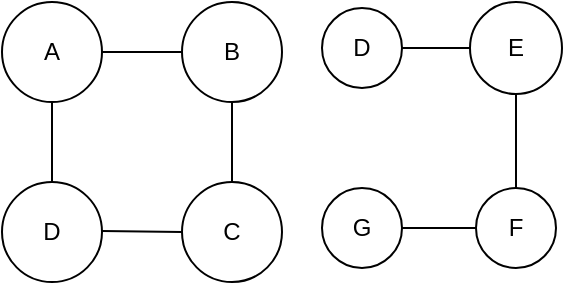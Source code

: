 <mxfile version="21.6.6" type="github">
  <diagram name="Page-1" id="-oEIKSZUtXxy4W6JQqp0">
    <mxGraphModel dx="842" dy="457" grid="1" gridSize="10" guides="1" tooltips="1" connect="1" arrows="1" fold="1" page="1" pageScale="1" pageWidth="827" pageHeight="1169" math="0" shadow="0">
      <root>
        <mxCell id="0" />
        <mxCell id="1" parent="0" />
        <mxCell id="hzjN84aZJDGcMtRYpI13-1" value="A" style="ellipse;whiteSpace=wrap;html=1;aspect=fixed;" vertex="1" parent="1">
          <mxGeometry x="150" y="270" width="50" height="50" as="geometry" />
        </mxCell>
        <mxCell id="hzjN84aZJDGcMtRYpI13-2" value="B" style="ellipse;whiteSpace=wrap;html=1;aspect=fixed;" vertex="1" parent="1">
          <mxGeometry x="240" y="270" width="50" height="50" as="geometry" />
        </mxCell>
        <mxCell id="hzjN84aZJDGcMtRYpI13-3" value="D" style="ellipse;whiteSpace=wrap;html=1;aspect=fixed;" vertex="1" parent="1">
          <mxGeometry x="310" y="273" width="40" height="40" as="geometry" />
        </mxCell>
        <mxCell id="hzjN84aZJDGcMtRYpI13-4" value="E" style="ellipse;whiteSpace=wrap;html=1;aspect=fixed;" vertex="1" parent="1">
          <mxGeometry x="384" y="270" width="46" height="46" as="geometry" />
        </mxCell>
        <mxCell id="hzjN84aZJDGcMtRYpI13-5" value="D" style="ellipse;whiteSpace=wrap;html=1;aspect=fixed;" vertex="1" parent="1">
          <mxGeometry x="150" y="360" width="50" height="50" as="geometry" />
        </mxCell>
        <mxCell id="hzjN84aZJDGcMtRYpI13-6" value="C" style="ellipse;whiteSpace=wrap;html=1;aspect=fixed;" vertex="1" parent="1">
          <mxGeometry x="240" y="360" width="50" height="50" as="geometry" />
        </mxCell>
        <mxCell id="hzjN84aZJDGcMtRYpI13-7" value="G" style="ellipse;whiteSpace=wrap;html=1;aspect=fixed;" vertex="1" parent="1">
          <mxGeometry x="310" y="363" width="40" height="40" as="geometry" />
        </mxCell>
        <mxCell id="hzjN84aZJDGcMtRYpI13-8" value="F" style="ellipse;whiteSpace=wrap;html=1;aspect=fixed;" vertex="1" parent="1">
          <mxGeometry x="387" y="363" width="40" height="40" as="geometry" />
        </mxCell>
        <mxCell id="hzjN84aZJDGcMtRYpI13-11" value="" style="endArrow=none;html=1;rounded=0;entryX=0;entryY=0.5;entryDx=0;entryDy=0;exitX=1;exitY=0.5;exitDx=0;exitDy=0;" edge="1" parent="1" source="hzjN84aZJDGcMtRYpI13-1" target="hzjN84aZJDGcMtRYpI13-2">
          <mxGeometry width="50" height="50" relative="1" as="geometry">
            <mxPoint x="200" y="210" as="sourcePoint" />
            <mxPoint x="250" y="160" as="targetPoint" />
          </mxGeometry>
        </mxCell>
        <mxCell id="hzjN84aZJDGcMtRYpI13-13" value="" style="endArrow=none;html=1;rounded=0;exitX=1;exitY=0.5;exitDx=0;exitDy=0;" edge="1" parent="1">
          <mxGeometry width="50" height="50" relative="1" as="geometry">
            <mxPoint x="200" y="384.5" as="sourcePoint" />
            <mxPoint x="240" y="385" as="targetPoint" />
          </mxGeometry>
        </mxCell>
        <mxCell id="hzjN84aZJDGcMtRYpI13-14" value="" style="endArrow=none;html=1;rounded=0;entryX=0.5;entryY=0;entryDx=0;entryDy=0;exitX=0.5;exitY=1;exitDx=0;exitDy=0;" edge="1" parent="1" source="hzjN84aZJDGcMtRYpI13-1" target="hzjN84aZJDGcMtRYpI13-5">
          <mxGeometry width="50" height="50" relative="1" as="geometry">
            <mxPoint x="220" y="220" as="sourcePoint" />
            <mxPoint x="270" y="220" as="targetPoint" />
          </mxGeometry>
        </mxCell>
        <mxCell id="hzjN84aZJDGcMtRYpI13-15" value="" style="endArrow=none;html=1;rounded=0;entryX=0.5;entryY=0;entryDx=0;entryDy=0;exitX=0.5;exitY=1;exitDx=0;exitDy=0;" edge="1" parent="1" source="hzjN84aZJDGcMtRYpI13-2" target="hzjN84aZJDGcMtRYpI13-6">
          <mxGeometry width="50" height="50" relative="1" as="geometry">
            <mxPoint x="230" y="230" as="sourcePoint" />
            <mxPoint x="280" y="230" as="targetPoint" />
          </mxGeometry>
        </mxCell>
        <mxCell id="hzjN84aZJDGcMtRYpI13-16" value="" style="endArrow=none;html=1;rounded=0;exitX=1;exitY=0.5;exitDx=0;exitDy=0;entryX=0;entryY=0.5;entryDx=0;entryDy=0;" edge="1" parent="1" source="hzjN84aZJDGcMtRYpI13-3" target="hzjN84aZJDGcMtRYpI13-4">
          <mxGeometry width="50" height="50" relative="1" as="geometry">
            <mxPoint x="450" y="197.5" as="sourcePoint" />
            <mxPoint x="490" y="198" as="targetPoint" />
          </mxGeometry>
        </mxCell>
        <mxCell id="hzjN84aZJDGcMtRYpI13-17" value="" style="endArrow=none;html=1;rounded=0;entryX=0;entryY=0.5;entryDx=0;entryDy=0;exitX=1;exitY=0.5;exitDx=0;exitDy=0;" edge="1" parent="1" source="hzjN84aZJDGcMtRYpI13-7" target="hzjN84aZJDGcMtRYpI13-8">
          <mxGeometry width="50" height="50" relative="1" as="geometry">
            <mxPoint x="360" y="378" as="sourcePoint" />
            <mxPoint x="490" y="397.5" as="targetPoint" />
          </mxGeometry>
        </mxCell>
        <mxCell id="hzjN84aZJDGcMtRYpI13-18" value="" style="endArrow=none;html=1;rounded=0;entryX=0.5;entryY=1;entryDx=0;entryDy=0;exitX=0.5;exitY=0;exitDx=0;exitDy=0;" edge="1" parent="1" source="hzjN84aZJDGcMtRYpI13-8" target="hzjN84aZJDGcMtRYpI13-4">
          <mxGeometry width="50" height="50" relative="1" as="geometry">
            <mxPoint x="230" y="258" as="sourcePoint" />
            <mxPoint x="280" y="258" as="targetPoint" />
          </mxGeometry>
        </mxCell>
      </root>
    </mxGraphModel>
  </diagram>
</mxfile>
